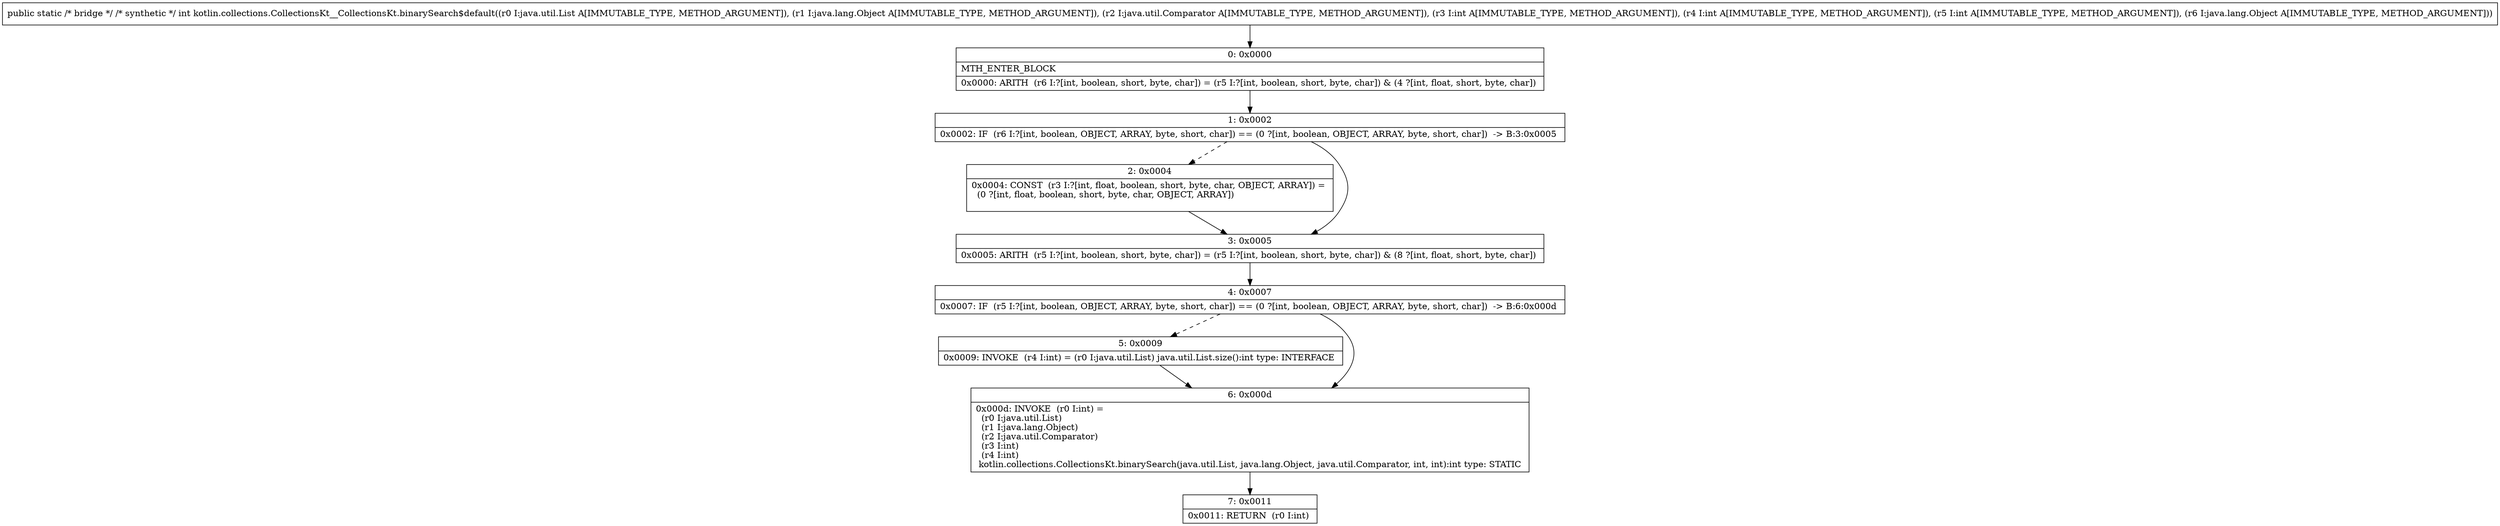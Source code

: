 digraph "CFG forkotlin.collections.CollectionsKt__CollectionsKt.binarySearch$default(Ljava\/util\/List;Ljava\/lang\/Object;Ljava\/util\/Comparator;IIILjava\/lang\/Object;)I" {
Node_0 [shape=record,label="{0\:\ 0x0000|MTH_ENTER_BLOCK\l|0x0000: ARITH  (r6 I:?[int, boolean, short, byte, char]) = (r5 I:?[int, boolean, short, byte, char]) & (4 ?[int, float, short, byte, char]) \l}"];
Node_1 [shape=record,label="{1\:\ 0x0002|0x0002: IF  (r6 I:?[int, boolean, OBJECT, ARRAY, byte, short, char]) == (0 ?[int, boolean, OBJECT, ARRAY, byte, short, char])  \-\> B:3:0x0005 \l}"];
Node_2 [shape=record,label="{2\:\ 0x0004|0x0004: CONST  (r3 I:?[int, float, boolean, short, byte, char, OBJECT, ARRAY]) = \l  (0 ?[int, float, boolean, short, byte, char, OBJECT, ARRAY])\l \l}"];
Node_3 [shape=record,label="{3\:\ 0x0005|0x0005: ARITH  (r5 I:?[int, boolean, short, byte, char]) = (r5 I:?[int, boolean, short, byte, char]) & (8 ?[int, float, short, byte, char]) \l}"];
Node_4 [shape=record,label="{4\:\ 0x0007|0x0007: IF  (r5 I:?[int, boolean, OBJECT, ARRAY, byte, short, char]) == (0 ?[int, boolean, OBJECT, ARRAY, byte, short, char])  \-\> B:6:0x000d \l}"];
Node_5 [shape=record,label="{5\:\ 0x0009|0x0009: INVOKE  (r4 I:int) = (r0 I:java.util.List) java.util.List.size():int type: INTERFACE \l}"];
Node_6 [shape=record,label="{6\:\ 0x000d|0x000d: INVOKE  (r0 I:int) = \l  (r0 I:java.util.List)\l  (r1 I:java.lang.Object)\l  (r2 I:java.util.Comparator)\l  (r3 I:int)\l  (r4 I:int)\l kotlin.collections.CollectionsKt.binarySearch(java.util.List, java.lang.Object, java.util.Comparator, int, int):int type: STATIC \l}"];
Node_7 [shape=record,label="{7\:\ 0x0011|0x0011: RETURN  (r0 I:int) \l}"];
MethodNode[shape=record,label="{public static \/* bridge *\/ \/* synthetic *\/ int kotlin.collections.CollectionsKt__CollectionsKt.binarySearch$default((r0 I:java.util.List A[IMMUTABLE_TYPE, METHOD_ARGUMENT]), (r1 I:java.lang.Object A[IMMUTABLE_TYPE, METHOD_ARGUMENT]), (r2 I:java.util.Comparator A[IMMUTABLE_TYPE, METHOD_ARGUMENT]), (r3 I:int A[IMMUTABLE_TYPE, METHOD_ARGUMENT]), (r4 I:int A[IMMUTABLE_TYPE, METHOD_ARGUMENT]), (r5 I:int A[IMMUTABLE_TYPE, METHOD_ARGUMENT]), (r6 I:java.lang.Object A[IMMUTABLE_TYPE, METHOD_ARGUMENT])) }"];
MethodNode -> Node_0;
Node_0 -> Node_1;
Node_1 -> Node_2[style=dashed];
Node_1 -> Node_3;
Node_2 -> Node_3;
Node_3 -> Node_4;
Node_4 -> Node_5[style=dashed];
Node_4 -> Node_6;
Node_5 -> Node_6;
Node_6 -> Node_7;
}

